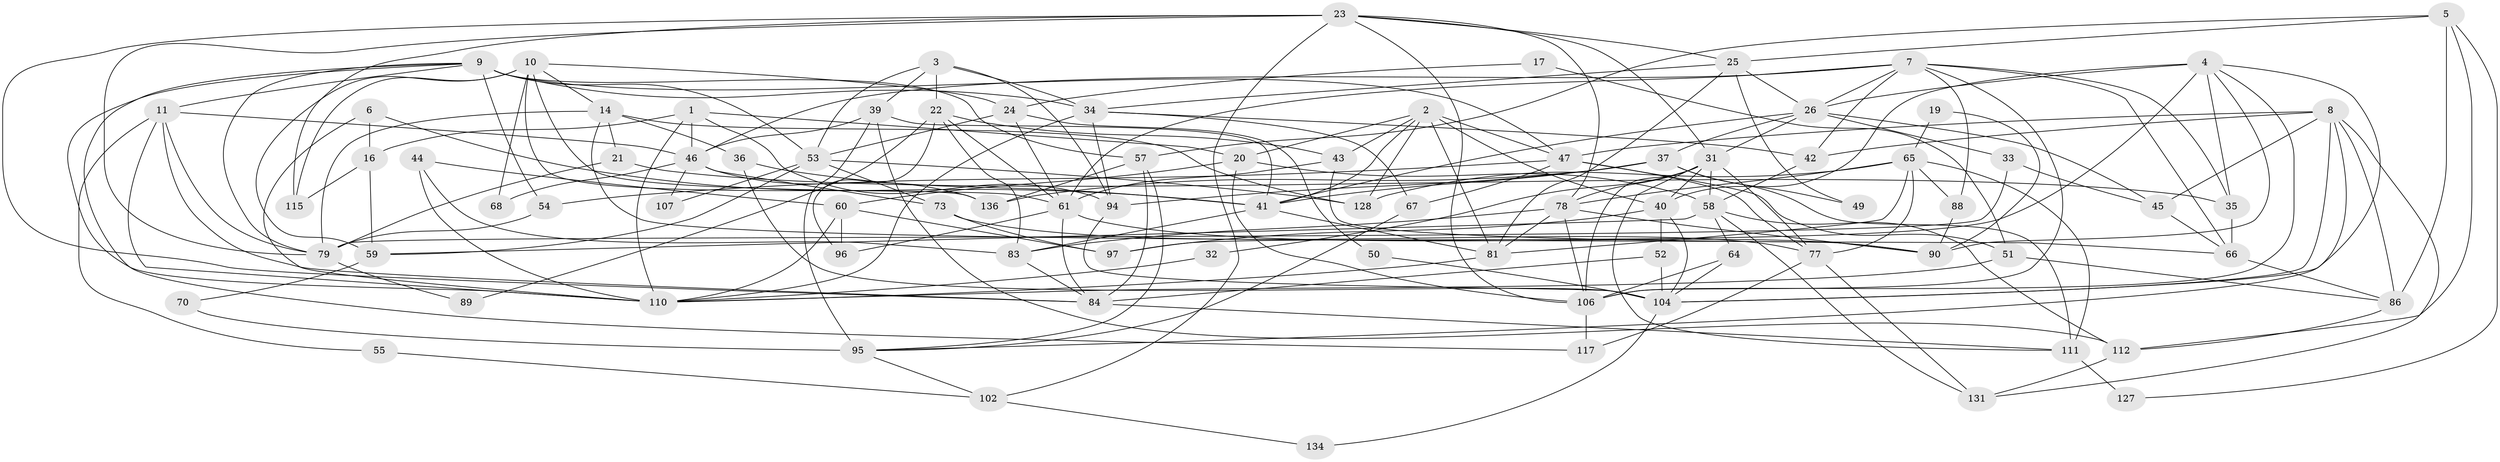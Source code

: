 // Generated by graph-tools (version 1.1) at 2025/24/03/03/25 07:24:02]
// undirected, 85 vertices, 212 edges
graph export_dot {
graph [start="1"]
  node [color=gray90,style=filled];
  1 [super="+13"];
  2 [super="+29"];
  3;
  4 [super="+12"];
  5 [super="+114"];
  6;
  7 [super="+27"];
  8 [super="+18"];
  9 [super="+28"];
  10 [super="+118"];
  11 [super="+15"];
  14 [super="+63"];
  16;
  17;
  19;
  20 [super="+30"];
  21;
  22 [super="+48"];
  23 [super="+105"];
  24;
  25 [super="+38"];
  26 [super="+126"];
  31 [super="+113"];
  32;
  33;
  34 [super="+74"];
  35 [super="+103"];
  36;
  37 [super="+100"];
  39 [super="+76"];
  40 [super="+62"];
  41 [super="+99"];
  42;
  43;
  44 [super="+72"];
  45 [super="+85"];
  46 [super="+56"];
  47 [super="+121"];
  49;
  50;
  51;
  52;
  53 [super="+120"];
  54;
  55;
  57 [super="+93"];
  58 [super="+87"];
  59 [super="+109"];
  60 [super="+69"];
  61 [super="+75"];
  64 [super="+132"];
  65 [super="+71"];
  66 [super="+101"];
  67;
  68;
  70;
  73 [super="+82"];
  77 [super="+91"];
  78 [super="+80"];
  79 [super="+130"];
  81 [super="+122"];
  83;
  84 [super="+92"];
  86 [super="+98"];
  88;
  89;
  90 [super="+116"];
  94 [super="+133"];
  95 [super="+124"];
  96;
  97 [super="+108"];
  102;
  104 [super="+123"];
  106 [super="+135"];
  107;
  110 [super="+125"];
  111;
  112 [super="+119"];
  115 [super="+129"];
  117;
  127;
  128;
  131;
  134;
  136;
  1 -- 94;
  1 -- 46;
  1 -- 16;
  1 -- 110;
  1 -- 20;
  2 -- 128;
  2 -- 40;
  2 -- 20;
  2 -- 43;
  2 -- 81;
  2 -- 41;
  2 -- 47;
  3 -- 22;
  3 -- 34;
  3 -- 53;
  3 -- 94;
  3 -- 39;
  4 -- 26;
  4 -- 40 [weight=2];
  4 -- 35;
  4 -- 90;
  4 -- 106;
  4 -- 104;
  4 -- 97;
  5 -- 112;
  5 -- 25;
  5 -- 127;
  5 -- 57;
  5 -- 86;
  6 -- 110;
  6 -- 16;
  6 -- 41;
  7 -- 61;
  7 -- 35;
  7 -- 106;
  7 -- 66;
  7 -- 42;
  7 -- 88;
  7 -- 26;
  7 -- 46;
  8 -- 131;
  8 -- 95;
  8 -- 86;
  8 -- 42;
  8 -- 104;
  8 -- 45;
  8 -- 47;
  9 -- 11;
  9 -- 57;
  9 -- 34;
  9 -- 53;
  9 -- 117;
  9 -- 54;
  9 -- 110;
  9 -- 79;
  9 -- 47;
  10 -- 61;
  10 -- 115;
  10 -- 59;
  10 -- 68;
  10 -- 24;
  10 -- 136;
  10 -- 14;
  11 -- 55;
  11 -- 79;
  11 -- 46;
  11 -- 110;
  11 -- 84;
  14 -- 21;
  14 -- 128;
  14 -- 79;
  14 -- 90;
  14 -- 36;
  16 -- 115;
  16 -- 59;
  17 -- 24;
  17 -- 51;
  19 -- 65;
  19 -- 90 [weight=2];
  20 -- 106;
  20 -- 58;
  20 -- 60;
  21 -- 79;
  21 -- 35;
  22 -- 89;
  22 -- 61;
  22 -- 96;
  22 -- 83;
  22 -- 43;
  23 -- 25;
  23 -- 78;
  23 -- 84;
  23 -- 115;
  23 -- 102;
  23 -- 106;
  23 -- 79;
  23 -- 31;
  24 -- 50;
  24 -- 61;
  24 -- 53;
  25 -- 49;
  25 -- 81;
  25 -- 26;
  25 -- 34;
  26 -- 31;
  26 -- 33;
  26 -- 37;
  26 -- 41;
  26 -- 45;
  31 -- 111;
  31 -- 32;
  31 -- 40;
  31 -- 77;
  31 -- 78;
  31 -- 106;
  31 -- 58;
  32 -- 110;
  33 -- 79;
  33 -- 45;
  34 -- 94;
  34 -- 67;
  34 -- 42;
  34 -- 110;
  35 -- 66 [weight=2];
  36 -- 41;
  36 -- 104;
  37 -- 111;
  37 -- 41;
  37 -- 94;
  37 -- 136;
  37 -- 49;
  39 -- 95 [weight=2];
  39 -- 112;
  39 -- 41;
  39 -- 46;
  40 -- 104;
  40 -- 52;
  40 -- 97 [weight=2];
  41 -- 83;
  41 -- 81;
  42 -- 58;
  43 -- 66;
  43 -- 61;
  44 -- 83;
  44 -- 110;
  44 -- 60;
  45 -- 66;
  46 -- 68;
  46 -- 136;
  46 -- 107;
  46 -- 73;
  47 -- 67;
  47 -- 51;
  47 -- 54;
  47 -- 77;
  50 -- 104;
  51 -- 86;
  51 -- 110;
  52 -- 84;
  52 -- 104;
  53 -- 128;
  53 -- 73;
  53 -- 107;
  53 -- 59;
  54 -- 79;
  55 -- 102;
  57 -- 136;
  57 -- 84 [weight=2];
  57 -- 95;
  58 -- 64;
  58 -- 59;
  58 -- 112;
  58 -- 131;
  59 -- 70;
  60 -- 110;
  60 -- 96;
  60 -- 97;
  61 -- 96;
  61 -- 90;
  61 -- 84;
  64 -- 106;
  64 -- 104;
  65 -- 111;
  65 -- 77;
  65 -- 128;
  65 -- 81;
  65 -- 88;
  65 -- 78;
  66 -- 86 [weight=2];
  67 -- 95;
  70 -- 95 [weight=2];
  73 -- 77;
  73 -- 97;
  77 -- 131;
  77 -- 117;
  78 -- 106;
  78 -- 83;
  78 -- 90;
  78 -- 81;
  79 -- 89;
  81 -- 110;
  83 -- 84;
  84 -- 111;
  86 -- 112;
  88 -- 90;
  94 -- 104;
  95 -- 102;
  102 -- 134;
  104 -- 134;
  106 -- 117;
  111 -- 127;
  112 -- 131;
}
